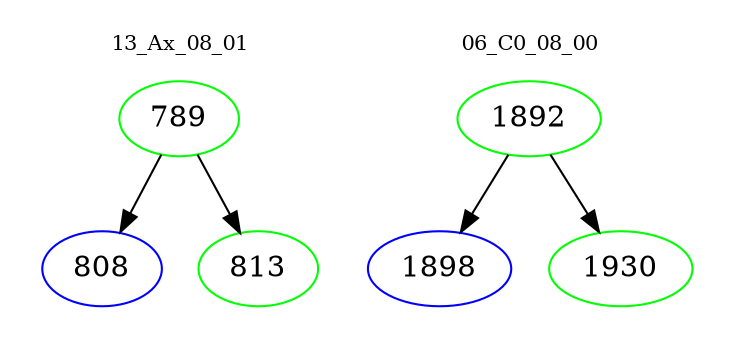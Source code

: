 digraph{
subgraph cluster_0 {
color = white
label = "13_Ax_08_01";
fontsize=10;
T0_789 [label="789", color="green"]
T0_789 -> T0_808 [color="black"]
T0_808 [label="808", color="blue"]
T0_789 -> T0_813 [color="black"]
T0_813 [label="813", color="green"]
}
subgraph cluster_1 {
color = white
label = "06_C0_08_00";
fontsize=10;
T1_1892 [label="1892", color="green"]
T1_1892 -> T1_1898 [color="black"]
T1_1898 [label="1898", color="blue"]
T1_1892 -> T1_1930 [color="black"]
T1_1930 [label="1930", color="green"]
}
}

